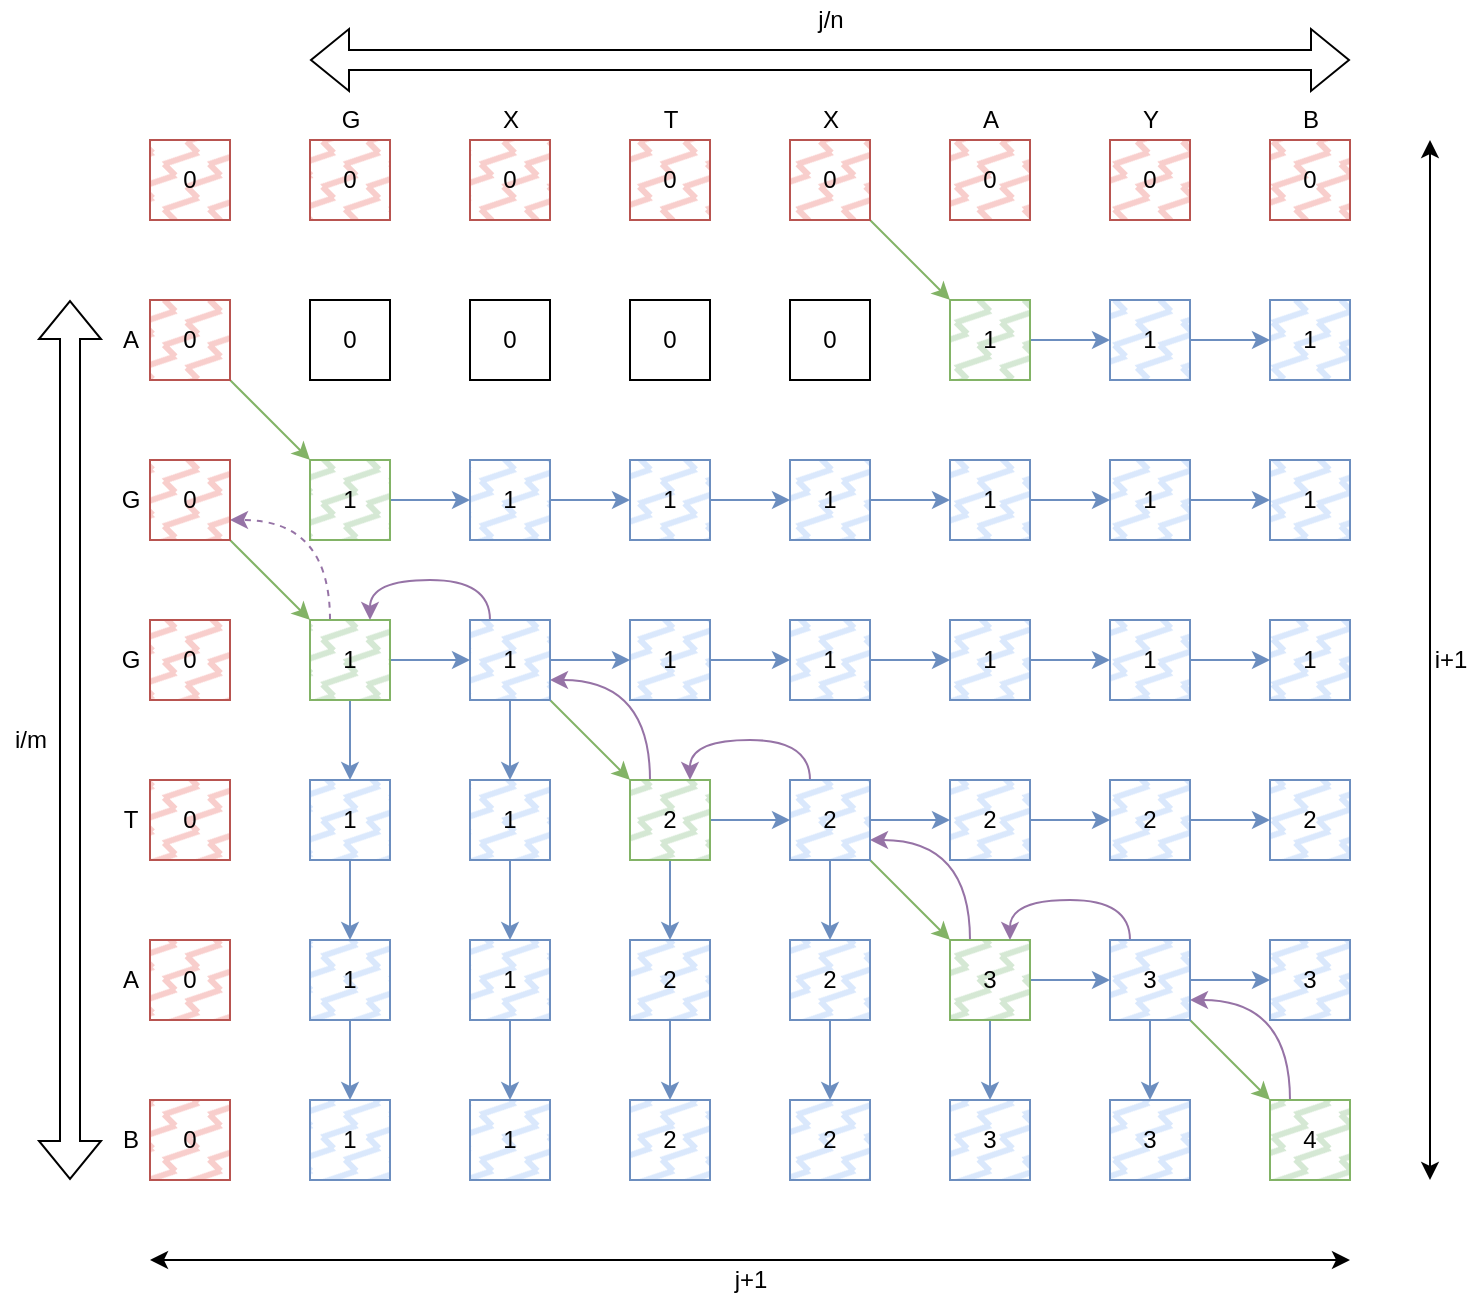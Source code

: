 <mxfile version="18.1.3" type="device" pages="2"><diagram id="Jjv8RSC4o9O1vaRbp4zi" name="LCS"><mxGraphModel dx="1215" dy="812" grid="1" gridSize="10" guides="1" tooltips="1" connect="1" arrows="1" fold="1" page="1" pageScale="1" pageWidth="1169" pageHeight="827" math="0" shadow="0"><root><mxCell id="0"/><mxCell id="1" parent="0"/><mxCell id="wD0AT4gVinEc4wYezIFH-83" style="edgeStyle=none;rounded=0;orthogonalLoop=1;jettySize=auto;html=1;exitX=1;exitY=0.5;exitDx=0;exitDy=0;entryX=0;entryY=0.5;entryDx=0;entryDy=0;fillColor=#dae8fc;strokeColor=#6c8ebf;" edge="1" parent="1" source="wD0AT4gVinEc4wYezIFH-1" target="wD0AT4gVinEc4wYezIFH-2"><mxGeometry relative="1" as="geometry"/></mxCell><mxCell id="wD0AT4gVinEc4wYezIFH-1" value=" 2" style="whiteSpace=wrap;html=1;aspect=fixed;sketch=0;fillStyle=zigzag-line;fillColor=#dae8fc;strokeColor=#6c8ebf;" vertex="1" parent="1"><mxGeometry x="560" y="520" width="40" height="40" as="geometry"/></mxCell><mxCell id="wD0AT4gVinEc4wYezIFH-84" style="edgeStyle=none;rounded=0;orthogonalLoop=1;jettySize=auto;html=1;exitX=1;exitY=0.5;exitDx=0;exitDy=0;entryX=0;entryY=0.5;entryDx=0;entryDy=0;fillColor=#dae8fc;strokeColor=#6c8ebf;" edge="1" parent="1" source="wD0AT4gVinEc4wYezIFH-2" target="wD0AT4gVinEc4wYezIFH-3"><mxGeometry relative="1" as="geometry"/></mxCell><mxCell id="wD0AT4gVinEc4wYezIFH-2" value=" 2" style="whiteSpace=wrap;html=1;aspect=fixed;sketch=0;fillStyle=zigzag-line;fillColor=#dae8fc;strokeColor=#6c8ebf;" vertex="1" parent="1"><mxGeometry x="640" y="520" width="40" height="40" as="geometry"/></mxCell><mxCell id="wD0AT4gVinEc4wYezIFH-3" value=" 2" style="whiteSpace=wrap;html=1;aspect=fixed;sketch=0;fillStyle=zigzag-line;fillColor=#dae8fc;strokeColor=#6c8ebf;" vertex="1" parent="1"><mxGeometry x="720" y="520" width="40" height="40" as="geometry"/></mxCell><mxCell id="wD0AT4gVinEc4wYezIFH-78" style="edgeStyle=none;rounded=0;orthogonalLoop=1;jettySize=auto;html=1;exitX=1;exitY=0.5;exitDx=0;exitDy=0;entryX=0;entryY=0.5;entryDx=0;entryDy=0;fillColor=#dae8fc;strokeColor=#6c8ebf;" edge="1" parent="1" source="wD0AT4gVinEc4wYezIFH-4" target="wD0AT4gVinEc4wYezIFH-5"><mxGeometry relative="1" as="geometry"/></mxCell><mxCell id="wD0AT4gVinEc4wYezIFH-4" value=" 1" style="whiteSpace=wrap;html=1;aspect=fixed;sketch=0;fillStyle=zigzag-line;fillColor=#dae8fc;strokeColor=#6c8ebf;" vertex="1" parent="1"><mxGeometry x="560" y="440" width="40" height="40" as="geometry"/></mxCell><mxCell id="wD0AT4gVinEc4wYezIFH-79" style="edgeStyle=none;rounded=0;orthogonalLoop=1;jettySize=auto;html=1;exitX=1;exitY=0.5;exitDx=0;exitDy=0;entryX=0;entryY=0.5;entryDx=0;entryDy=0;fillColor=#dae8fc;strokeColor=#6c8ebf;" edge="1" parent="1" source="wD0AT4gVinEc4wYezIFH-5" target="wD0AT4gVinEc4wYezIFH-6"><mxGeometry relative="1" as="geometry"/></mxCell><mxCell id="wD0AT4gVinEc4wYezIFH-5" value=" 1" style="whiteSpace=wrap;html=1;aspect=fixed;sketch=0;fillStyle=zigzag-line;fillColor=#dae8fc;strokeColor=#6c8ebf;" vertex="1" parent="1"><mxGeometry x="640" y="440" width="40" height="40" as="geometry"/></mxCell><mxCell id="wD0AT4gVinEc4wYezIFH-6" value=" 1" style="whiteSpace=wrap;html=1;aspect=fixed;sketch=0;fillStyle=zigzag-line;fillColor=#dae8fc;strokeColor=#6c8ebf;" vertex="1" parent="1"><mxGeometry x="720" y="440" width="40" height="40" as="geometry"/></mxCell><mxCell id="wD0AT4gVinEc4wYezIFH-50" style="edgeStyle=none;rounded=0;orthogonalLoop=1;jettySize=auto;html=1;exitX=1;exitY=0.5;exitDx=0;exitDy=0;entryX=0;entryY=0.5;entryDx=0;entryDy=0;fillColor=#dae8fc;strokeColor=#6c8ebf;" edge="1" parent="1" source="wD0AT4gVinEc4wYezIFH-7" target="wD0AT4gVinEc4wYezIFH-8"><mxGeometry relative="1" as="geometry"/></mxCell><mxCell id="wD0AT4gVinEc4wYezIFH-7" value=" 1" style="whiteSpace=wrap;html=1;aspect=fixed;sketch=0;fillStyle=zigzag-line;fillColor=#dae8fc;strokeColor=#6c8ebf;" vertex="1" parent="1"><mxGeometry x="560" y="360" width="40" height="40" as="geometry"/></mxCell><mxCell id="wD0AT4gVinEc4wYezIFH-51" style="edgeStyle=none;rounded=0;orthogonalLoop=1;jettySize=auto;html=1;exitX=1;exitY=0.5;exitDx=0;exitDy=0;entryX=0;entryY=0.5;entryDx=0;entryDy=0;fillColor=#dae8fc;strokeColor=#6c8ebf;" edge="1" parent="1" source="wD0AT4gVinEc4wYezIFH-8" target="wD0AT4gVinEc4wYezIFH-9"><mxGeometry relative="1" as="geometry"/></mxCell><mxCell id="wD0AT4gVinEc4wYezIFH-8" value=" 1" style="whiteSpace=wrap;html=1;aspect=fixed;sketch=0;fillStyle=zigzag-line;fillColor=#dae8fc;strokeColor=#6c8ebf;" vertex="1" parent="1"><mxGeometry x="640" y="360" width="40" height="40" as="geometry"/></mxCell><mxCell id="wD0AT4gVinEc4wYezIFH-9" value=" 1" style="whiteSpace=wrap;html=1;aspect=fixed;sketch=0;fillStyle=zigzag-line;fillColor=#dae8fc;strokeColor=#6c8ebf;" vertex="1" parent="1"><mxGeometry x="720" y="360" width="40" height="40" as="geometry"/></mxCell><mxCell id="wD0AT4gVinEc4wYezIFH-42" style="edgeStyle=none;rounded=0;orthogonalLoop=1;jettySize=auto;html=1;exitX=1;exitY=0.5;exitDx=0;exitDy=0;entryX=0;entryY=0.5;entryDx=0;entryDy=0;fillColor=#dae8fc;strokeColor=#6c8ebf;" edge="1" parent="1" source="wD0AT4gVinEc4wYezIFH-10" target="wD0AT4gVinEc4wYezIFH-11"><mxGeometry relative="1" as="geometry"/></mxCell><mxCell id="wD0AT4gVinEc4wYezIFH-10" value=" 1" style="whiteSpace=wrap;html=1;aspect=fixed;sketch=0;fillStyle=zigzag-line;fillColor=#d5e8d4;strokeColor=#82b366;" vertex="1" parent="1"><mxGeometry x="560" y="280" width="40" height="40" as="geometry"/></mxCell><mxCell id="wD0AT4gVinEc4wYezIFH-44" style="edgeStyle=none;rounded=0;orthogonalLoop=1;jettySize=auto;html=1;exitX=1;exitY=0.5;exitDx=0;exitDy=0;entryX=0;entryY=0.5;entryDx=0;entryDy=0;fillColor=#dae8fc;strokeColor=#6c8ebf;" edge="1" parent="1" source="wD0AT4gVinEc4wYezIFH-11" target="wD0AT4gVinEc4wYezIFH-12"><mxGeometry relative="1" as="geometry"/></mxCell><mxCell id="wD0AT4gVinEc4wYezIFH-11" value=" 1" style="whiteSpace=wrap;html=1;aspect=fixed;sketch=0;fillStyle=zigzag-line;fillColor=#dae8fc;strokeColor=#6c8ebf;" vertex="1" parent="1"><mxGeometry x="640" y="280" width="40" height="40" as="geometry"/></mxCell><mxCell id="wD0AT4gVinEc4wYezIFH-12" value=" 1" style="whiteSpace=wrap;html=1;aspect=fixed;sketch=0;fillStyle=zigzag-line;fillColor=#dae8fc;strokeColor=#6c8ebf;" vertex="1" parent="1"><mxGeometry x="720" y="280" width="40" height="40" as="geometry"/></mxCell><mxCell id="wD0AT4gVinEc4wYezIFH-13" value="0" style="whiteSpace=wrap;html=1;aspect=fixed;sketch=0;fillStyle=zigzag-line;fillColor=#f8cecc;strokeColor=#b85450;" vertex="1" parent="1"><mxGeometry x="560" y="200" width="40" height="40" as="geometry"/></mxCell><mxCell id="wD0AT4gVinEc4wYezIFH-14" value="0" style="whiteSpace=wrap;html=1;aspect=fixed;sketch=0;fillStyle=zigzag-line;fillColor=#f8cecc;strokeColor=#b85450;" vertex="1" parent="1"><mxGeometry x="640" y="200" width="40" height="40" as="geometry"/></mxCell><mxCell id="wD0AT4gVinEc4wYezIFH-15" value="0" style="whiteSpace=wrap;html=1;aspect=fixed;sketch=0;fillStyle=zigzag-line;fillColor=#f8cecc;strokeColor=#b85450;" vertex="1" parent="1"><mxGeometry x="720" y="200" width="40" height="40" as="geometry"/></mxCell><mxCell id="wD0AT4gVinEc4wYezIFH-16" value="0" style="whiteSpace=wrap;html=1;aspect=fixed;sketch=0;fillStyle=zigzag-line;fillColor=#f8cecc;strokeColor=#b85450;" vertex="1" parent="1"><mxGeometry x="160" y="680" width="40" height="40" as="geometry"/></mxCell><mxCell id="wD0AT4gVinEc4wYezIFH-17" value="1" style="whiteSpace=wrap;html=1;aspect=fixed;sketch=0;fillStyle=zigzag-line;fillColor=#dae8fc;strokeColor=#6c8ebf;" vertex="1" parent="1"><mxGeometry x="240" y="680" width="40" height="40" as="geometry"/></mxCell><mxCell id="wD0AT4gVinEc4wYezIFH-18" value="1" style="whiteSpace=wrap;html=1;aspect=fixed;sketch=0;fillStyle=zigzag-line;fillColor=#dae8fc;strokeColor=#6c8ebf;" vertex="1" parent="1"><mxGeometry x="320" y="680" width="40" height="40" as="geometry"/></mxCell><mxCell id="wD0AT4gVinEc4wYezIFH-19" value="2" style="whiteSpace=wrap;html=1;aspect=fixed;sketch=0;fillStyle=zigzag-line;fillColor=#dae8fc;strokeColor=#6c8ebf;" vertex="1" parent="1"><mxGeometry x="400" y="680" width="40" height="40" as="geometry"/></mxCell><mxCell id="wD0AT4gVinEc4wYezIFH-20" value="2" style="whiteSpace=wrap;html=1;aspect=fixed;sketch=0;fillStyle=zigzag-line;fillColor=#dae8fc;strokeColor=#6c8ebf;" vertex="1" parent="1"><mxGeometry x="480.0" y="680" width="40" height="40" as="geometry"/></mxCell><mxCell id="wD0AT4gVinEc4wYezIFH-21" value="0" style="whiteSpace=wrap;html=1;aspect=fixed;sketch=0;fillStyle=zigzag-line;fillColor=#f8cecc;strokeColor=#b85450;" vertex="1" parent="1"><mxGeometry x="160" y="600" width="40" height="40" as="geometry"/></mxCell><mxCell id="wD0AT4gVinEc4wYezIFH-96" style="edgeStyle=none;rounded=0;orthogonalLoop=1;jettySize=auto;html=1;exitX=0.5;exitY=1;exitDx=0;exitDy=0;entryX=0.5;entryY=0;entryDx=0;entryDy=0;fillColor=#dae8fc;strokeColor=#6c8ebf;" edge="1" parent="1" source="wD0AT4gVinEc4wYezIFH-22" target="wD0AT4gVinEc4wYezIFH-17"><mxGeometry relative="1" as="geometry"/></mxCell><mxCell id="wD0AT4gVinEc4wYezIFH-22" value="1" style="whiteSpace=wrap;html=1;aspect=fixed;sketch=0;fillStyle=zigzag-line;fillColor=#dae8fc;strokeColor=#6c8ebf;" vertex="1" parent="1"><mxGeometry x="240" y="600" width="40" height="40" as="geometry"/></mxCell><mxCell id="wD0AT4gVinEc4wYezIFH-97" style="edgeStyle=none;rounded=0;orthogonalLoop=1;jettySize=auto;html=1;exitX=0.5;exitY=1;exitDx=0;exitDy=0;entryX=0.5;entryY=0;entryDx=0;entryDy=0;fillColor=#dae8fc;strokeColor=#6c8ebf;" edge="1" parent="1" source="wD0AT4gVinEc4wYezIFH-23" target="wD0AT4gVinEc4wYezIFH-18"><mxGeometry relative="1" as="geometry"/></mxCell><mxCell id="wD0AT4gVinEc4wYezIFH-23" value="1" style="whiteSpace=wrap;html=1;aspect=fixed;sketch=0;fillStyle=zigzag-line;fillColor=#dae8fc;strokeColor=#6c8ebf;" vertex="1" parent="1"><mxGeometry x="320" y="600" width="40" height="40" as="geometry"/></mxCell><mxCell id="wD0AT4gVinEc4wYezIFH-98" style="edgeStyle=none;rounded=0;orthogonalLoop=1;jettySize=auto;html=1;exitX=0.5;exitY=1;exitDx=0;exitDy=0;entryX=0.5;entryY=0;entryDx=0;entryDy=0;fillColor=#dae8fc;strokeColor=#6c8ebf;" edge="1" parent="1" source="wD0AT4gVinEc4wYezIFH-24" target="wD0AT4gVinEc4wYezIFH-19"><mxGeometry relative="1" as="geometry"/></mxCell><mxCell id="wD0AT4gVinEc4wYezIFH-24" value="2" style="whiteSpace=wrap;html=1;aspect=fixed;sketch=0;fillStyle=zigzag-line;fillColor=#dae8fc;strokeColor=#6c8ebf;" vertex="1" parent="1"><mxGeometry x="400" y="600" width="40" height="40" as="geometry"/></mxCell><mxCell id="wD0AT4gVinEc4wYezIFH-99" style="edgeStyle=none;rounded=0;orthogonalLoop=1;jettySize=auto;html=1;exitX=0.5;exitY=1;exitDx=0;exitDy=0;entryX=0.5;entryY=0;entryDx=0;entryDy=0;fillColor=#dae8fc;strokeColor=#6c8ebf;" edge="1" parent="1" source="wD0AT4gVinEc4wYezIFH-25" target="wD0AT4gVinEc4wYezIFH-20"><mxGeometry relative="1" as="geometry"/></mxCell><mxCell id="wD0AT4gVinEc4wYezIFH-25" value="2" style="whiteSpace=wrap;html=1;aspect=fixed;sketch=0;fillStyle=zigzag-line;fillColor=#dae8fc;strokeColor=#6c8ebf;" vertex="1" parent="1"><mxGeometry x="480.0" y="600" width="40" height="40" as="geometry"/></mxCell><mxCell id="wD0AT4gVinEc4wYezIFH-26" value="3" style="whiteSpace=wrap;html=1;aspect=fixed;sketch=0;fillStyle=zigzag-line;fillColor=#dae8fc;strokeColor=#6c8ebf;" vertex="1" parent="1"><mxGeometry x="560" y="680" width="40" height="40" as="geometry"/></mxCell><mxCell id="wD0AT4gVinEc4wYezIFH-27" value="3" style="whiteSpace=wrap;html=1;aspect=fixed;sketch=0;fillStyle=zigzag-line;fillColor=#dae8fc;strokeColor=#6c8ebf;" vertex="1" parent="1"><mxGeometry x="640" y="680" width="40" height="40" as="geometry"/></mxCell><mxCell id="wD0AT4gVinEc4wYezIFH-115" style="edgeStyle=orthogonalEdgeStyle;rounded=0;orthogonalLoop=1;jettySize=auto;html=1;exitX=0.25;exitY=0;exitDx=0;exitDy=0;entryX=1;entryY=0.75;entryDx=0;entryDy=0;startArrow=none;startFill=0;fillColor=#e1d5e7;strokeColor=#9673a6;curved=1;" edge="1" parent="1" source="wD0AT4gVinEc4wYezIFH-28" target="wD0AT4gVinEc4wYezIFH-30"><mxGeometry relative="1" as="geometry"/></mxCell><mxCell id="wD0AT4gVinEc4wYezIFH-28" value="4" style="whiteSpace=wrap;html=1;aspect=fixed;sketch=0;fillStyle=zigzag-line;fillColor=#d5e8d4;strokeColor=#82b366;" vertex="1" parent="1"><mxGeometry x="720" y="680" width="40" height="40" as="geometry"/></mxCell><mxCell id="wD0AT4gVinEc4wYezIFH-88" style="edgeStyle=none;rounded=0;orthogonalLoop=1;jettySize=auto;html=1;exitX=1;exitY=0.5;exitDx=0;exitDy=0;entryX=0;entryY=0.5;entryDx=0;entryDy=0;fillColor=#dae8fc;strokeColor=#6c8ebf;" edge="1" parent="1" source="wD0AT4gVinEc4wYezIFH-29" target="wD0AT4gVinEc4wYezIFH-30"><mxGeometry relative="1" as="geometry"/></mxCell><mxCell id="wD0AT4gVinEc4wYezIFH-100" style="edgeStyle=none;rounded=0;orthogonalLoop=1;jettySize=auto;html=1;exitX=0.5;exitY=1;exitDx=0;exitDy=0;entryX=0.5;entryY=0;entryDx=0;entryDy=0;fillColor=#dae8fc;strokeColor=#6c8ebf;" edge="1" parent="1" source="wD0AT4gVinEc4wYezIFH-29" target="wD0AT4gVinEc4wYezIFH-26"><mxGeometry relative="1" as="geometry"/></mxCell><mxCell id="wD0AT4gVinEc4wYezIFH-118" style="edgeStyle=orthogonalEdgeStyle;rounded=0;orthogonalLoop=1;jettySize=auto;html=1;exitX=0.25;exitY=0;exitDx=0;exitDy=0;entryX=1;entryY=0.75;entryDx=0;entryDy=0;startArrow=none;startFill=0;fillColor=#e1d5e7;strokeColor=#9673a6;curved=1;" edge="1" parent="1" source="wD0AT4gVinEc4wYezIFH-29" target="K2FhDUCnKZ3JwjNgsCrn-185"><mxGeometry relative="1" as="geometry"/></mxCell><mxCell id="wD0AT4gVinEc4wYezIFH-29" value="3" style="whiteSpace=wrap;html=1;aspect=fixed;sketch=0;fillStyle=zigzag-line;fillColor=#d5e8d4;strokeColor=#82b366;" vertex="1" parent="1"><mxGeometry x="560" y="600" width="40" height="40" as="geometry"/></mxCell><mxCell id="wD0AT4gVinEc4wYezIFH-87" style="edgeStyle=none;rounded=0;orthogonalLoop=1;jettySize=auto;html=1;exitX=1;exitY=1;exitDx=0;exitDy=0;entryX=0;entryY=0;entryDx=0;entryDy=0;fillColor=#d5e8d4;strokeColor=#82b366;" edge="1" parent="1" source="wD0AT4gVinEc4wYezIFH-30" target="wD0AT4gVinEc4wYezIFH-28"><mxGeometry relative="1" as="geometry"/></mxCell><mxCell id="wD0AT4gVinEc4wYezIFH-89" style="edgeStyle=none;rounded=0;orthogonalLoop=1;jettySize=auto;html=1;exitX=1;exitY=0.5;exitDx=0;exitDy=0;entryX=0;entryY=0.5;entryDx=0;entryDy=0;fillColor=#dae8fc;strokeColor=#6c8ebf;" edge="1" parent="1" source="wD0AT4gVinEc4wYezIFH-30" target="wD0AT4gVinEc4wYezIFH-31"><mxGeometry relative="1" as="geometry"/></mxCell><mxCell id="wD0AT4gVinEc4wYezIFH-101" style="edgeStyle=none;rounded=0;orthogonalLoop=1;jettySize=auto;html=1;exitX=0.5;exitY=1;exitDx=0;exitDy=0;entryX=0.5;entryY=0;entryDx=0;entryDy=0;fillColor=#dae8fc;strokeColor=#6c8ebf;" edge="1" parent="1" source="wD0AT4gVinEc4wYezIFH-30" target="wD0AT4gVinEc4wYezIFH-27"><mxGeometry relative="1" as="geometry"/></mxCell><mxCell id="wD0AT4gVinEc4wYezIFH-120" style="edgeStyle=orthogonalEdgeStyle;rounded=0;orthogonalLoop=1;jettySize=auto;html=1;exitX=0.25;exitY=0;exitDx=0;exitDy=0;entryX=0.75;entryY=0;entryDx=0;entryDy=0;startArrow=none;startFill=0;curved=1;fillColor=#e1d5e7;strokeColor=#9673a6;" edge="1" parent="1" source="wD0AT4gVinEc4wYezIFH-30" target="wD0AT4gVinEc4wYezIFH-29"><mxGeometry relative="1" as="geometry"/></mxCell><mxCell id="wD0AT4gVinEc4wYezIFH-30" value="3" style="whiteSpace=wrap;html=1;aspect=fixed;sketch=0;fillStyle=zigzag-line;fillColor=#dae8fc;strokeColor=#6c8ebf;" vertex="1" parent="1"><mxGeometry x="640" y="600" width="40" height="40" as="geometry"/></mxCell><mxCell id="wD0AT4gVinEc4wYezIFH-31" value="3" style="whiteSpace=wrap;html=1;aspect=fixed;sketch=0;fillStyle=zigzag-line;fillColor=#dae8fc;strokeColor=#6c8ebf;" vertex="1" parent="1"><mxGeometry x="720" y="600" width="40" height="40" as="geometry"/></mxCell><mxCell id="K2FhDUCnKZ3JwjNgsCrn-181" value="0" style="whiteSpace=wrap;html=1;aspect=fixed;sketch=0;fillStyle=zigzag-line;fillColor=#f8cecc;strokeColor=#b85450;" parent="1" vertex="1"><mxGeometry x="160" y="520" width="40" height="40" as="geometry"/></mxCell><mxCell id="wD0AT4gVinEc4wYezIFH-92" style="edgeStyle=none;rounded=0;orthogonalLoop=1;jettySize=auto;html=1;exitX=0.5;exitY=1;exitDx=0;exitDy=0;entryX=0.5;entryY=0;entryDx=0;entryDy=0;fillColor=#dae8fc;strokeColor=#6c8ebf;" edge="1" parent="1" source="K2FhDUCnKZ3JwjNgsCrn-182" target="wD0AT4gVinEc4wYezIFH-22"><mxGeometry relative="1" as="geometry"/></mxCell><mxCell id="K2FhDUCnKZ3JwjNgsCrn-182" value="1" style="whiteSpace=wrap;html=1;aspect=fixed;sketch=0;fillStyle=zigzag-line;fillColor=#dae8fc;strokeColor=#6c8ebf;" parent="1" vertex="1"><mxGeometry x="240" y="520" width="40" height="40" as="geometry"/></mxCell><mxCell id="wD0AT4gVinEc4wYezIFH-93" style="edgeStyle=none;rounded=0;orthogonalLoop=1;jettySize=auto;html=1;exitX=0.5;exitY=1;exitDx=0;exitDy=0;entryX=0.5;entryY=0;entryDx=0;entryDy=0;fillColor=#dae8fc;strokeColor=#6c8ebf;" edge="1" parent="1" source="K2FhDUCnKZ3JwjNgsCrn-183" target="wD0AT4gVinEc4wYezIFH-23"><mxGeometry relative="1" as="geometry"/></mxCell><mxCell id="K2FhDUCnKZ3JwjNgsCrn-183" value="1" style="whiteSpace=wrap;html=1;aspect=fixed;sketch=0;fillStyle=zigzag-line;fillColor=#dae8fc;strokeColor=#6c8ebf;" parent="1" vertex="1"><mxGeometry x="320" y="520" width="40" height="40" as="geometry"/></mxCell><mxCell id="wD0AT4gVinEc4wYezIFH-81" style="edgeStyle=none;rounded=0;orthogonalLoop=1;jettySize=auto;html=1;exitX=1;exitY=0.5;exitDx=0;exitDy=0;entryX=0;entryY=0.5;entryDx=0;entryDy=0;fillColor=#dae8fc;strokeColor=#6c8ebf;" edge="1" parent="1" source="K2FhDUCnKZ3JwjNgsCrn-184" target="K2FhDUCnKZ3JwjNgsCrn-185"><mxGeometry relative="1" as="geometry"/></mxCell><mxCell id="wD0AT4gVinEc4wYezIFH-94" style="edgeStyle=none;rounded=0;orthogonalLoop=1;jettySize=auto;html=1;exitX=0.5;exitY=1;exitDx=0;exitDy=0;entryX=0.5;entryY=0;entryDx=0;entryDy=0;fillColor=#dae8fc;strokeColor=#6c8ebf;" edge="1" parent="1" source="K2FhDUCnKZ3JwjNgsCrn-184" target="wD0AT4gVinEc4wYezIFH-24"><mxGeometry relative="1" as="geometry"/></mxCell><mxCell id="wD0AT4gVinEc4wYezIFH-127" style="edgeStyle=orthogonalEdgeStyle;curved=1;rounded=0;orthogonalLoop=1;jettySize=auto;html=1;exitX=0.25;exitY=0;exitDx=0;exitDy=0;entryX=1;entryY=0.75;entryDx=0;entryDy=0;startArrow=none;startFill=0;fillColor=#e1d5e7;strokeColor=#9673a6;" edge="1" parent="1" source="K2FhDUCnKZ3JwjNgsCrn-184" target="K2FhDUCnKZ3JwjNgsCrn-188"><mxGeometry relative="1" as="geometry"/></mxCell><mxCell id="K2FhDUCnKZ3JwjNgsCrn-184" value=" 2" style="whiteSpace=wrap;html=1;aspect=fixed;sketch=0;fillStyle=zigzag-line;fillColor=#d5e8d4;strokeColor=#82b366;" parent="1" vertex="1"><mxGeometry x="400" y="520" width="40" height="40" as="geometry"/></mxCell><mxCell id="wD0AT4gVinEc4wYezIFH-82" style="edgeStyle=none;rounded=0;orthogonalLoop=1;jettySize=auto;html=1;exitX=1;exitY=0.5;exitDx=0;exitDy=0;entryX=0;entryY=0.5;entryDx=0;entryDy=0;fillColor=#dae8fc;strokeColor=#6c8ebf;" edge="1" parent="1" source="K2FhDUCnKZ3JwjNgsCrn-185" target="wD0AT4gVinEc4wYezIFH-1"><mxGeometry relative="1" as="geometry"/></mxCell><mxCell id="wD0AT4gVinEc4wYezIFH-86" style="edgeStyle=none;rounded=0;orthogonalLoop=1;jettySize=auto;html=1;exitX=1;exitY=1;exitDx=0;exitDy=0;entryX=0;entryY=0;entryDx=0;entryDy=0;fillColor=#d5e8d4;strokeColor=#82b366;" edge="1" parent="1" source="K2FhDUCnKZ3JwjNgsCrn-185" target="wD0AT4gVinEc4wYezIFH-29"><mxGeometry relative="1" as="geometry"/></mxCell><mxCell id="wD0AT4gVinEc4wYezIFH-95" style="edgeStyle=none;rounded=0;orthogonalLoop=1;jettySize=auto;html=1;exitX=0.5;exitY=1;exitDx=0;exitDy=0;entryX=0.5;entryY=0;entryDx=0;entryDy=0;fillColor=#dae8fc;strokeColor=#6c8ebf;" edge="1" parent="1" source="K2FhDUCnKZ3JwjNgsCrn-185" target="wD0AT4gVinEc4wYezIFH-25"><mxGeometry relative="1" as="geometry"/></mxCell><mxCell id="wD0AT4gVinEc4wYezIFH-121" style="edgeStyle=orthogonalEdgeStyle;curved=1;rounded=0;orthogonalLoop=1;jettySize=auto;html=1;exitX=0.25;exitY=0;exitDx=0;exitDy=0;entryX=0.75;entryY=0;entryDx=0;entryDy=0;startArrow=none;startFill=0;fillColor=#e1d5e7;strokeColor=#9673a6;" edge="1" parent="1" source="K2FhDUCnKZ3JwjNgsCrn-185" target="K2FhDUCnKZ3JwjNgsCrn-184"><mxGeometry relative="1" as="geometry"/></mxCell><mxCell id="K2FhDUCnKZ3JwjNgsCrn-185" value=" 2" style="whiteSpace=wrap;html=1;aspect=fixed;sketch=0;fillStyle=zigzag-line;fillColor=#dae8fc;strokeColor=#6c8ebf;" parent="1" vertex="1"><mxGeometry x="480.0" y="520" width="40" height="40" as="geometry"/></mxCell><mxCell id="K2FhDUCnKZ3JwjNgsCrn-186" value="0" style="whiteSpace=wrap;html=1;aspect=fixed;sketch=0;fillStyle=zigzag-line;fillColor=#f8cecc;strokeColor=#b85450;" parent="1" vertex="1"><mxGeometry x="160" y="440" width="40" height="40" as="geometry"/></mxCell><mxCell id="wD0AT4gVinEc4wYezIFH-74" style="edgeStyle=none;rounded=0;orthogonalLoop=1;jettySize=auto;html=1;exitX=1;exitY=0.5;exitDx=0;exitDy=0;entryX=0;entryY=0.5;entryDx=0;entryDy=0;fillColor=#dae8fc;strokeColor=#6c8ebf;" edge="1" parent="1" source="K2FhDUCnKZ3JwjNgsCrn-187" target="K2FhDUCnKZ3JwjNgsCrn-188"><mxGeometry relative="1" as="geometry"/></mxCell><mxCell id="wD0AT4gVinEc4wYezIFH-90" style="edgeStyle=none;rounded=0;orthogonalLoop=1;jettySize=auto;html=1;exitX=0.5;exitY=1;exitDx=0;exitDy=0;entryX=0.5;entryY=0;entryDx=0;entryDy=0;fillColor=#dae8fc;strokeColor=#6c8ebf;" edge="1" parent="1" source="K2FhDUCnKZ3JwjNgsCrn-187" target="K2FhDUCnKZ3JwjNgsCrn-182"><mxGeometry relative="1" as="geometry"/></mxCell><mxCell id="wD0AT4gVinEc4wYezIFH-132" style="edgeStyle=orthogonalEdgeStyle;curved=1;rounded=0;orthogonalLoop=1;jettySize=auto;html=1;exitX=0.25;exitY=0;exitDx=0;exitDy=0;entryX=1;entryY=0.75;entryDx=0;entryDy=0;startArrow=none;startFill=0;dashed=1;fillColor=#e1d5e7;strokeColor=#9673a6;" edge="1" parent="1" source="K2FhDUCnKZ3JwjNgsCrn-187" target="K2FhDUCnKZ3JwjNgsCrn-191"><mxGeometry relative="1" as="geometry"/></mxCell><mxCell id="K2FhDUCnKZ3JwjNgsCrn-187" value=" 1" style="whiteSpace=wrap;html=1;aspect=fixed;sketch=0;fillStyle=zigzag-line;fillColor=#d5e8d4;strokeColor=#82b366;" parent="1" vertex="1"><mxGeometry x="240" y="440" width="40" height="40" as="geometry"/></mxCell><mxCell id="wD0AT4gVinEc4wYezIFH-75" style="edgeStyle=none;rounded=0;orthogonalLoop=1;jettySize=auto;html=1;exitX=1;exitY=0.5;exitDx=0;exitDy=0;entryX=0;entryY=0.5;entryDx=0;entryDy=0;fillColor=#dae8fc;strokeColor=#6c8ebf;" edge="1" parent="1" source="K2FhDUCnKZ3JwjNgsCrn-188" target="K2FhDUCnKZ3JwjNgsCrn-189"><mxGeometry relative="1" as="geometry"/></mxCell><mxCell id="wD0AT4gVinEc4wYezIFH-85" style="edgeStyle=none;rounded=0;orthogonalLoop=1;jettySize=auto;html=1;exitX=1;exitY=1;exitDx=0;exitDy=0;entryX=0;entryY=0;entryDx=0;entryDy=0;fillColor=#d5e8d4;strokeColor=#82b366;" edge="1" parent="1" source="K2FhDUCnKZ3JwjNgsCrn-188" target="K2FhDUCnKZ3JwjNgsCrn-184"><mxGeometry relative="1" as="geometry"/></mxCell><mxCell id="wD0AT4gVinEc4wYezIFH-91" style="edgeStyle=none;rounded=0;orthogonalLoop=1;jettySize=auto;html=1;exitX=0.5;exitY=1;exitDx=0;exitDy=0;entryX=0.5;entryY=0;entryDx=0;entryDy=0;fillColor=#dae8fc;strokeColor=#6c8ebf;" edge="1" parent="1" source="K2FhDUCnKZ3JwjNgsCrn-188" target="K2FhDUCnKZ3JwjNgsCrn-183"><mxGeometry relative="1" as="geometry"/></mxCell><mxCell id="wD0AT4gVinEc4wYezIFH-128" style="edgeStyle=orthogonalEdgeStyle;curved=1;rounded=0;orthogonalLoop=1;jettySize=auto;html=1;exitX=0.25;exitY=0;exitDx=0;exitDy=0;entryX=0.75;entryY=0;entryDx=0;entryDy=0;startArrow=none;startFill=0;fillColor=#e1d5e7;strokeColor=#9673a6;" edge="1" parent="1" source="K2FhDUCnKZ3JwjNgsCrn-188" target="K2FhDUCnKZ3JwjNgsCrn-187"><mxGeometry relative="1" as="geometry"/></mxCell><mxCell id="K2FhDUCnKZ3JwjNgsCrn-188" value=" 1" style="whiteSpace=wrap;html=1;aspect=fixed;sketch=0;fillStyle=zigzag-line;fillColor=#dae8fc;strokeColor=#6c8ebf;" parent="1" vertex="1"><mxGeometry x="320" y="440" width="40" height="40" as="geometry"/></mxCell><mxCell id="wD0AT4gVinEc4wYezIFH-76" style="edgeStyle=none;rounded=0;orthogonalLoop=1;jettySize=auto;html=1;exitX=1;exitY=0.5;exitDx=0;exitDy=0;entryX=0;entryY=0.5;entryDx=0;entryDy=0;fillColor=#dae8fc;strokeColor=#6c8ebf;" edge="1" parent="1" source="K2FhDUCnKZ3JwjNgsCrn-189" target="K2FhDUCnKZ3JwjNgsCrn-190"><mxGeometry relative="1" as="geometry"/></mxCell><mxCell id="K2FhDUCnKZ3JwjNgsCrn-189" value=" 1" style="whiteSpace=wrap;html=1;aspect=fixed;sketch=0;fillStyle=zigzag-line;fillColor=#dae8fc;strokeColor=#6c8ebf;" parent="1" vertex="1"><mxGeometry x="400" y="440" width="40" height="40" as="geometry"/></mxCell><mxCell id="wD0AT4gVinEc4wYezIFH-77" style="edgeStyle=none;rounded=0;orthogonalLoop=1;jettySize=auto;html=1;exitX=1;exitY=0.5;exitDx=0;exitDy=0;entryX=0;entryY=0.5;entryDx=0;entryDy=0;fillColor=#dae8fc;strokeColor=#6c8ebf;" edge="1" parent="1" source="K2FhDUCnKZ3JwjNgsCrn-190" target="wD0AT4gVinEc4wYezIFH-4"><mxGeometry relative="1" as="geometry"/></mxCell><mxCell id="K2FhDUCnKZ3JwjNgsCrn-190" value=" 1" style="whiteSpace=wrap;html=1;aspect=fixed;sketch=0;fillStyle=zigzag-line;fillColor=#dae8fc;strokeColor=#6c8ebf;" parent="1" vertex="1"><mxGeometry x="480.0" y="440" width="40" height="40" as="geometry"/></mxCell><mxCell id="wD0AT4gVinEc4wYezIFH-73" style="edgeStyle=none;rounded=0;orthogonalLoop=1;jettySize=auto;html=1;exitX=1;exitY=1;exitDx=0;exitDy=0;entryX=0;entryY=0;entryDx=0;entryDy=0;fillColor=#d5e8d4;strokeColor=#82b366;" edge="1" parent="1" source="K2FhDUCnKZ3JwjNgsCrn-191" target="K2FhDUCnKZ3JwjNgsCrn-187"><mxGeometry relative="1" as="geometry"/></mxCell><mxCell id="K2FhDUCnKZ3JwjNgsCrn-191" value="0" style="whiteSpace=wrap;html=1;aspect=fixed;sketch=0;fillStyle=zigzag-line;fillColor=#f8cecc;strokeColor=#b85450;" parent="1" vertex="1"><mxGeometry x="160" y="360" width="40" height="40" as="geometry"/></mxCell><mxCell id="wD0AT4gVinEc4wYezIFH-72" style="edgeStyle=none;rounded=0;orthogonalLoop=1;jettySize=auto;html=1;exitX=1;exitY=0.5;exitDx=0;exitDy=0;entryX=0;entryY=0.5;entryDx=0;entryDy=0;fillColor=#dae8fc;strokeColor=#6c8ebf;" edge="1" parent="1" source="K2FhDUCnKZ3JwjNgsCrn-192" target="K2FhDUCnKZ3JwjNgsCrn-193"><mxGeometry relative="1" as="geometry"/></mxCell><mxCell id="K2FhDUCnKZ3JwjNgsCrn-192" value=" 1" style="whiteSpace=wrap;html=1;aspect=fixed;sketch=0;fillStyle=zigzag-line;fillColor=#d5e8d4;strokeColor=#82b366;" parent="1" vertex="1"><mxGeometry x="240" y="360" width="40" height="40" as="geometry"/></mxCell><mxCell id="wD0AT4gVinEc4wYezIFH-47" style="edgeStyle=none;rounded=0;orthogonalLoop=1;jettySize=auto;html=1;exitX=1;exitY=0.5;exitDx=0;exitDy=0;entryX=0;entryY=0.5;entryDx=0;entryDy=0;fillColor=#dae8fc;strokeColor=#6c8ebf;" edge="1" parent="1" source="K2FhDUCnKZ3JwjNgsCrn-193" target="K2FhDUCnKZ3JwjNgsCrn-194"><mxGeometry relative="1" as="geometry"/></mxCell><mxCell id="K2FhDUCnKZ3JwjNgsCrn-193" value=" 1" style="whiteSpace=wrap;html=1;aspect=fixed;sketch=0;fillStyle=zigzag-line;fillColor=#dae8fc;strokeColor=#6c8ebf;" parent="1" vertex="1"><mxGeometry x="320" y="360" width="40" height="40" as="geometry"/></mxCell><mxCell id="wD0AT4gVinEc4wYezIFH-48" style="edgeStyle=none;rounded=0;orthogonalLoop=1;jettySize=auto;html=1;exitX=1;exitY=0.5;exitDx=0;exitDy=0;entryX=0;entryY=0.5;entryDx=0;entryDy=0;fillColor=#dae8fc;strokeColor=#6c8ebf;" edge="1" parent="1" source="K2FhDUCnKZ3JwjNgsCrn-194" target="K2FhDUCnKZ3JwjNgsCrn-195"><mxGeometry relative="1" as="geometry"/></mxCell><mxCell id="K2FhDUCnKZ3JwjNgsCrn-194" value=" 1" style="whiteSpace=wrap;html=1;aspect=fixed;sketch=0;fillStyle=zigzag-line;fillColor=#dae8fc;strokeColor=#6c8ebf;" parent="1" vertex="1"><mxGeometry x="400" y="360" width="40" height="40" as="geometry"/></mxCell><mxCell id="wD0AT4gVinEc4wYezIFH-49" style="edgeStyle=none;rounded=0;orthogonalLoop=1;jettySize=auto;html=1;exitX=1;exitY=0.5;exitDx=0;exitDy=0;fillColor=#dae8fc;strokeColor=#6c8ebf;" edge="1" parent="1" source="K2FhDUCnKZ3JwjNgsCrn-195" target="wD0AT4gVinEc4wYezIFH-7"><mxGeometry relative="1" as="geometry"/></mxCell><mxCell id="K2FhDUCnKZ3JwjNgsCrn-195" value=" 1" style="whiteSpace=wrap;html=1;aspect=fixed;sketch=0;fillStyle=zigzag-line;fillColor=#dae8fc;strokeColor=#6c8ebf;" parent="1" vertex="1"><mxGeometry x="480.0" y="360" width="40" height="40" as="geometry"/></mxCell><mxCell id="wD0AT4gVinEc4wYezIFH-71" style="edgeStyle=none;rounded=0;orthogonalLoop=1;jettySize=auto;html=1;exitX=1;exitY=1;exitDx=0;exitDy=0;entryX=0;entryY=0;entryDx=0;entryDy=0;fillColor=#d5e8d4;strokeColor=#82b366;" edge="1" parent="1" source="K2FhDUCnKZ3JwjNgsCrn-196" target="K2FhDUCnKZ3JwjNgsCrn-192"><mxGeometry relative="1" as="geometry"/></mxCell><mxCell id="K2FhDUCnKZ3JwjNgsCrn-196" value="0" style="whiteSpace=wrap;html=1;aspect=fixed;sketch=0;fillStyle=zigzag-line;fillColor=#f8cecc;strokeColor=#b85450;" parent="1" vertex="1"><mxGeometry x="160" y="280" width="40" height="40" as="geometry"/></mxCell><mxCell id="K2FhDUCnKZ3JwjNgsCrn-197" value="0" style="whiteSpace=wrap;html=1;aspect=fixed;sketch=0;fillStyle=zigzag-line;fillColor=default;" parent="1" vertex="1"><mxGeometry x="240" y="280" width="40" height="40" as="geometry"/></mxCell><mxCell id="K2FhDUCnKZ3JwjNgsCrn-198" value="0" style="whiteSpace=wrap;html=1;aspect=fixed;sketch=0;fillStyle=zigzag-line;fillColor=default;" parent="1" vertex="1"><mxGeometry x="320" y="280" width="40" height="40" as="geometry"/></mxCell><mxCell id="K2FhDUCnKZ3JwjNgsCrn-199" value="0" style="whiteSpace=wrap;html=1;aspect=fixed;sketch=0;fillStyle=zigzag-line;fillColor=default;" parent="1" vertex="1"><mxGeometry x="400" y="280" width="40" height="40" as="geometry"/></mxCell><mxCell id="K2FhDUCnKZ3JwjNgsCrn-200" value="0" style="whiteSpace=wrap;html=1;aspect=fixed;sketch=0;fillStyle=zigzag-line;fillColor=default;" parent="1" vertex="1"><mxGeometry x="480.0" y="280" width="40" height="40" as="geometry"/></mxCell><mxCell id="K2FhDUCnKZ3JwjNgsCrn-201" value="0" style="whiteSpace=wrap;html=1;aspect=fixed;sketch=0;fillStyle=zigzag-line;fillColor=#f8cecc;strokeColor=#b85450;" parent="1" vertex="1"><mxGeometry x="160" y="200" width="40" height="40" as="geometry"/></mxCell><mxCell id="K2FhDUCnKZ3JwjNgsCrn-202" value="0" style="whiteSpace=wrap;html=1;aspect=fixed;sketch=0;fillStyle=zigzag-line;fillColor=#f8cecc;strokeColor=#b85450;" parent="1" vertex="1"><mxGeometry x="240" y="200" width="40" height="40" as="geometry"/></mxCell><mxCell id="K2FhDUCnKZ3JwjNgsCrn-203" value="0" style="whiteSpace=wrap;html=1;aspect=fixed;sketch=0;fillStyle=zigzag-line;fillColor=#f8cecc;strokeColor=#b85450;" parent="1" vertex="1"><mxGeometry x="320" y="200" width="40" height="40" as="geometry"/></mxCell><mxCell id="K2FhDUCnKZ3JwjNgsCrn-204" value="0" style="whiteSpace=wrap;html=1;aspect=fixed;sketch=0;fillStyle=zigzag-line;fillColor=#f8cecc;strokeColor=#b85450;" parent="1" vertex="1"><mxGeometry x="400" y="200" width="40" height="40" as="geometry"/></mxCell><mxCell id="wD0AT4gVinEc4wYezIFH-41" style="rounded=0;orthogonalLoop=1;jettySize=auto;html=1;exitX=1;exitY=1;exitDx=0;exitDy=0;entryX=0;entryY=0;entryDx=0;entryDy=0;fillColor=#d5e8d4;strokeColor=#82b366;" edge="1" parent="1" source="K2FhDUCnKZ3JwjNgsCrn-205" target="wD0AT4gVinEc4wYezIFH-10"><mxGeometry relative="1" as="geometry"/></mxCell><mxCell id="K2FhDUCnKZ3JwjNgsCrn-205" value="0" style="whiteSpace=wrap;html=1;aspect=fixed;sketch=0;fillStyle=zigzag-line;fillColor=#f8cecc;strokeColor=#b85450;" parent="1" vertex="1"><mxGeometry x="480.0" y="200" width="40" height="40" as="geometry"/></mxCell><mxCell id="wD0AT4gVinEc4wYezIFH-55" value="A" style="text;html=1;align=center;verticalAlign=middle;resizable=0;points=[];autosize=1;strokeColor=none;fillColor=none;" vertex="1" parent="1"><mxGeometry x="140" y="290" width="20" height="20" as="geometry"/></mxCell><mxCell id="wD0AT4gVinEc4wYezIFH-57" value="G" style="text;html=1;align=center;verticalAlign=middle;resizable=0;points=[];autosize=1;strokeColor=none;fillColor=none;" vertex="1" parent="1"><mxGeometry x="140" y="370" width="20" height="20" as="geometry"/></mxCell><mxCell id="wD0AT4gVinEc4wYezIFH-58" value="G" style="text;html=1;align=center;verticalAlign=middle;resizable=0;points=[];autosize=1;strokeColor=none;fillColor=none;" vertex="1" parent="1"><mxGeometry x="140" y="450" width="20" height="20" as="geometry"/></mxCell><mxCell id="wD0AT4gVinEc4wYezIFH-60" value="T" style="text;html=1;align=center;verticalAlign=middle;resizable=0;points=[];autosize=1;strokeColor=none;fillColor=none;" vertex="1" parent="1"><mxGeometry x="140" y="530" width="20" height="20" as="geometry"/></mxCell><mxCell id="wD0AT4gVinEc4wYezIFH-61" value="A" style="text;html=1;align=center;verticalAlign=middle;resizable=0;points=[];autosize=1;strokeColor=none;fillColor=none;" vertex="1" parent="1"><mxGeometry x="140" y="610" width="20" height="20" as="geometry"/></mxCell><mxCell id="wD0AT4gVinEc4wYezIFH-62" value="B" style="text;html=1;align=center;verticalAlign=middle;resizable=0;points=[];autosize=1;strokeColor=none;fillColor=none;" vertex="1" parent="1"><mxGeometry x="140" y="690" width="20" height="20" as="geometry"/></mxCell><mxCell id="wD0AT4gVinEc4wYezIFH-63" value="G" style="text;html=1;align=center;verticalAlign=middle;resizable=0;points=[];autosize=1;strokeColor=none;fillColor=none;" vertex="1" parent="1"><mxGeometry x="250" y="180" width="20" height="20" as="geometry"/></mxCell><mxCell id="wD0AT4gVinEc4wYezIFH-64" value="X" style="text;html=1;align=center;verticalAlign=middle;resizable=0;points=[];autosize=1;strokeColor=none;fillColor=none;" vertex="1" parent="1"><mxGeometry x="330" y="180" width="20" height="20" as="geometry"/></mxCell><mxCell id="wD0AT4gVinEc4wYezIFH-65" value="T" style="text;html=1;align=center;verticalAlign=middle;resizable=0;points=[];autosize=1;strokeColor=none;fillColor=none;" vertex="1" parent="1"><mxGeometry x="410" y="180" width="20" height="20" as="geometry"/></mxCell><mxCell id="wD0AT4gVinEc4wYezIFH-66" value="X" style="text;html=1;align=center;verticalAlign=middle;resizable=0;points=[];autosize=1;strokeColor=none;fillColor=none;" vertex="1" parent="1"><mxGeometry x="490" y="180" width="20" height="20" as="geometry"/></mxCell><mxCell id="wD0AT4gVinEc4wYezIFH-67" value="A" style="text;html=1;align=center;verticalAlign=middle;resizable=0;points=[];autosize=1;strokeColor=none;fillColor=none;" vertex="1" parent="1"><mxGeometry x="570" y="180" width="20" height="20" as="geometry"/></mxCell><mxCell id="wD0AT4gVinEc4wYezIFH-68" value="Y" style="text;html=1;align=center;verticalAlign=middle;resizable=0;points=[];autosize=1;strokeColor=none;fillColor=none;" vertex="1" parent="1"><mxGeometry x="650" y="180" width="20" height="20" as="geometry"/></mxCell><mxCell id="wD0AT4gVinEc4wYezIFH-69" value="B" style="text;html=1;align=center;verticalAlign=middle;resizable=0;points=[];autosize=1;strokeColor=none;fillColor=none;" vertex="1" parent="1"><mxGeometry x="730" y="180" width="20" height="20" as="geometry"/></mxCell><mxCell id="wD0AT4gVinEc4wYezIFH-102" value="" style="shape=flexArrow;endArrow=classic;startArrow=classic;html=1;rounded=0;" edge="1" parent="1"><mxGeometry width="100" height="100" relative="1" as="geometry"><mxPoint x="240" y="160" as="sourcePoint"/><mxPoint x="760" y="160" as="targetPoint"/></mxGeometry></mxCell><mxCell id="wD0AT4gVinEc4wYezIFH-105" value="j/n" style="text;html=1;align=center;verticalAlign=middle;resizable=0;points=[];autosize=1;strokeColor=none;fillColor=none;" vertex="1" parent="1"><mxGeometry x="485" y="130" width="30" height="20" as="geometry"/></mxCell><mxCell id="wD0AT4gVinEc4wYezIFH-106" value="" style="shape=flexArrow;endArrow=classic;startArrow=classic;html=1;rounded=0;" edge="1" parent="1"><mxGeometry width="100" height="100" relative="1" as="geometry"><mxPoint x="120" y="720" as="sourcePoint"/><mxPoint x="120" y="280" as="targetPoint"/></mxGeometry></mxCell><mxCell id="wD0AT4gVinEc4wYezIFH-107" value="i/m" style="text;html=1;align=center;verticalAlign=middle;resizable=0;points=[];autosize=1;strokeColor=none;fillColor=none;" vertex="1" parent="1"><mxGeometry x="85" y="490" width="30" height="20" as="geometry"/></mxCell><mxCell id="wD0AT4gVinEc4wYezIFH-108" value="" style="endArrow=classic;startArrow=classic;html=1;rounded=0;" edge="1" parent="1"><mxGeometry width="50" height="50" relative="1" as="geometry"><mxPoint x="800" y="720" as="sourcePoint"/><mxPoint x="800" y="200" as="targetPoint"/></mxGeometry></mxCell><mxCell id="wD0AT4gVinEc4wYezIFH-109" value="i+1" style="text;html=1;align=center;verticalAlign=middle;resizable=0;points=[];autosize=1;strokeColor=none;fillColor=none;" vertex="1" parent="1"><mxGeometry x="795" y="450" width="30" height="20" as="geometry"/></mxCell><mxCell id="wD0AT4gVinEc4wYezIFH-110" value="" style="endArrow=classic;startArrow=classic;html=1;rounded=0;" edge="1" parent="1"><mxGeometry width="50" height="50" relative="1" as="geometry"><mxPoint x="160" y="760" as="sourcePoint"/><mxPoint x="760" y="760" as="targetPoint"/></mxGeometry></mxCell><mxCell id="wD0AT4gVinEc4wYezIFH-111" value="j+1" style="text;html=1;align=center;verticalAlign=middle;resizable=0;points=[];autosize=1;strokeColor=none;fillColor=none;" vertex="1" parent="1"><mxGeometry x="445" y="760" width="30" height="20" as="geometry"/></mxCell></root></mxGraphModel></diagram><diagram id="Ot6psiyAYICiYuBSgJha" name="Single Dimension Knapsack"><mxGraphModel dx="1333" dy="890" grid="1" gridSize="10" guides="1" tooltips="1" connect="1" arrows="1" fold="1" page="1" pageScale="1" pageWidth="1169" pageHeight="827" math="0" shadow="0"><root><mxCell id="0"/><mxCell id="1" style="" parent="0"/><mxCell id="Ae-RxMEblikQG0U_54tP-1" value="0" style="whiteSpace=wrap;html=1;aspect=fixed;fillColor=#f8cecc;strokeColor=#b85450;" vertex="1" parent="1"><mxGeometry x="160" y="80" width="40" height="40" as="geometry"/></mxCell><mxCell id="Ae-RxMEblikQG0U_54tP-67" value="0" style="whiteSpace=wrap;html=1;aspect=fixed;fillColor=#f8cecc;strokeColor=#b85450;" vertex="1" parent="1"><mxGeometry x="160" y="160" width="40" height="40" as="geometry"/></mxCell><mxCell id="Ae-RxMEblikQG0U_54tP-68" value="0" style="whiteSpace=wrap;html=1;aspect=fixed;fillColor=#f8cecc;strokeColor=#b85450;" vertex="1" parent="1"><mxGeometry x="160" y="240" width="40" height="40" as="geometry"/></mxCell><mxCell id="Ae-RxMEblikQG0U_54tP-69" value="0" style="whiteSpace=wrap;html=1;aspect=fixed;fillColor=#f8cecc;strokeColor=#b85450;" vertex="1" parent="1"><mxGeometry x="160" y="320" width="40" height="40" as="geometry"/></mxCell><mxCell id="Ae-RxMEblikQG0U_54tP-70" value="0" style="whiteSpace=wrap;html=1;aspect=fixed;fillColor=#f8cecc;strokeColor=#b85450;" vertex="1" parent="1"><mxGeometry x="160" y="400" width="40" height="40" as="geometry"/></mxCell><mxCell id="Ae-RxMEblikQG0U_54tP-71" value="0" style="whiteSpace=wrap;html=1;aspect=fixed;fillColor=#f8cecc;strokeColor=#b85450;" vertex="1" parent="1"><mxGeometry x="160" y="480" width="40" height="40" as="geometry"/></mxCell><mxCell id="Ae-RxMEblikQG0U_54tP-72" value="0" style="whiteSpace=wrap;html=1;aspect=fixed;fillColor=#f8cecc;strokeColor=#b85450;" vertex="1" parent="1"><mxGeometry x="240" y="80" width="40" height="40" as="geometry"/></mxCell><mxCell id="Ae-RxMEblikQG0U_54tP-73" value="0" style="whiteSpace=wrap;html=1;aspect=fixed;" vertex="1" parent="1"><mxGeometry x="240" y="160" width="40" height="40" as="geometry"/></mxCell><mxCell id="Ae-RxMEblikQG0U_54tP-74" value="0" style="whiteSpace=wrap;html=1;aspect=fixed;" vertex="1" parent="1"><mxGeometry x="240" y="240" width="40" height="40" as="geometry"/></mxCell><mxCell id="Ae-RxMEblikQG0U_54tP-75" value="0" style="whiteSpace=wrap;html=1;aspect=fixed;" vertex="1" parent="1"><mxGeometry x="240" y="320" width="40" height="40" as="geometry"/></mxCell><mxCell id="Ae-RxMEblikQG0U_54tP-76" value="0" style="whiteSpace=wrap;html=1;aspect=fixed;" vertex="1" parent="1"><mxGeometry x="240" y="400" width="40" height="40" as="geometry"/></mxCell><mxCell id="Ae-RxMEblikQG0U_54tP-77" value="5" style="whiteSpace=wrap;html=1;aspect=fixed;fillColor=#d5e8d4;strokeColor=#82b366;" vertex="1" parent="1"><mxGeometry x="240" y="480" width="40" height="40" as="geometry"/></mxCell><mxCell id="Ae-RxMEblikQG0U_54tP-78" value="0" style="whiteSpace=wrap;html=1;aspect=fixed;fillColor=#f8cecc;strokeColor=#b85450;" vertex="1" parent="1"><mxGeometry x="320" y="80" width="40" height="40" as="geometry"/></mxCell><mxCell id="0t6N2TVDQyQUVxdJEL2z-7" style="edgeStyle=orthogonalEdgeStyle;curved=1;rounded=0;orthogonalLoop=1;jettySize=auto;html=1;exitX=1;exitY=0.5;exitDx=0;exitDy=0;entryX=0;entryY=0.5;entryDx=0;entryDy=0;startArrow=none;startFill=0;fillColor=#ffe6cc;strokeColor=#d79b00;" edge="1" parent="1" source="Ae-RxMEblikQG0U_54tP-79" target="0t6N2TVDQyQUVxdJEL2z-6"><mxGeometry relative="1" as="geometry"/></mxCell><mxCell id="Ae-RxMEblikQG0U_54tP-79" value="5" style="whiteSpace=wrap;html=1;aspect=fixed;fillColor=#d5e8d4;strokeColor=#82b366;" vertex="1" parent="1"><mxGeometry x="320" y="160" width="40" height="40" as="geometry"/></mxCell><mxCell id="0t6N2TVDQyQUVxdJEL2z-18" style="edgeStyle=orthogonalEdgeStyle;curved=1;rounded=0;orthogonalLoop=1;jettySize=auto;html=1;exitX=1;exitY=0.5;exitDx=0;exitDy=0;entryX=0;entryY=0.5;entryDx=0;entryDy=0;startArrow=none;startFill=0;fillColor=#ffe6cc;strokeColor=#d79b00;" edge="1" parent="1" source="Ae-RxMEblikQG0U_54tP-80" target="Ae-RxMEblikQG0U_54tP-86"><mxGeometry relative="1" as="geometry"/></mxCell><mxCell id="Ae-RxMEblikQG0U_54tP-80" value="20" style="whiteSpace=wrap;html=1;aspect=fixed;fillColor=#d5e8d4;strokeColor=#82b366;" vertex="1" parent="1"><mxGeometry x="320" y="240" width="40" height="40" as="geometry"/></mxCell><mxCell id="Ae-RxMEblikQG0U_54tP-84" value="0" style="whiteSpace=wrap;html=1;aspect=fixed;fillColor=#f8cecc;strokeColor=#b85450;" vertex="1" parent="1"><mxGeometry x="400" y="80" width="40" height="40" as="geometry"/></mxCell><mxCell id="Ae-RxMEblikQG0U_54tP-85" value="5" style="whiteSpace=wrap;html=1;aspect=fixed;fillColor=#dae8fc;strokeColor=#6c8ebf;" vertex="1" parent="1"><mxGeometry x="400" y="160" width="40" height="40" as="geometry"/></mxCell><mxCell id="Ae-RxMEblikQG0U_54tP-86" value="20" style="whiteSpace=wrap;html=1;aspect=fixed;fillColor=#dae8fc;strokeColor=#6c8ebf;" vertex="1" parent="1"><mxGeometry x="400" y="240" width="40" height="40" as="geometry"/></mxCell><mxCell id="Ae-RxMEblikQG0U_54tP-90" value="0" style="whiteSpace=wrap;html=1;aspect=fixed;fillColor=#f8cecc;strokeColor=#b85450;" vertex="1" parent="1"><mxGeometry x="480" y="80" width="40" height="40" as="geometry"/></mxCell><mxCell id="Ae-RxMEblikQG0U_54tP-91" value="5" style="whiteSpace=wrap;html=1;aspect=fixed;fillColor=#dae8fc;strokeColor=#6c8ebf;" vertex="1" parent="1"><mxGeometry x="480" y="160" width="40" height="40" as="geometry"/></mxCell><mxCell id="0t6N2TVDQyQUVxdJEL2z-19" style="edgeStyle=orthogonalEdgeStyle;curved=1;rounded=0;orthogonalLoop=1;jettySize=auto;html=1;exitX=1;exitY=0.5;exitDx=0;exitDy=0;entryX=0;entryY=0.5;entryDx=0;entryDy=0;startArrow=none;startFill=0;fillColor=#ffe6cc;strokeColor=#d79b00;" edge="1" parent="1" source="Ae-RxMEblikQG0U_54tP-92" target="0t6N2TVDQyQUVxdJEL2z-16"><mxGeometry relative="1" as="geometry"/></mxCell><mxCell id="Ae-RxMEblikQG0U_54tP-92" value="25" style="whiteSpace=wrap;html=1;aspect=fixed;fillColor=#d5e8d4;strokeColor=#82b366;" vertex="1" parent="1"><mxGeometry x="480" y="240" width="40" height="40" as="geometry"/></mxCell><mxCell id="Ae-RxMEblikQG0U_54tP-96" value="0" style="whiteSpace=wrap;html=1;aspect=fixed;fillColor=#f8cecc;strokeColor=#b85450;" vertex="1" parent="1"><mxGeometry x="560" y="80" width="40" height="40" as="geometry"/></mxCell><mxCell id="Ae-RxMEblikQG0U_54tP-102" value="0" style="whiteSpace=wrap;html=1;aspect=fixed;fillColor=#f8cecc;strokeColor=#b85450;" vertex="1" parent="1"><mxGeometry x="640" y="80" width="40" height="40" as="geometry"/></mxCell><mxCell id="Ae-RxMEblikQG0U_54tP-108" value="0" style="whiteSpace=wrap;html=1;aspect=fixed;fillColor=#f8cecc;strokeColor=#b85450;" vertex="1" parent="1"><mxGeometry x="720" y="80" width="40" height="40" as="geometry"/></mxCell><mxCell id="Ae-RxMEblikQG0U_54tP-114" value="0" style="whiteSpace=wrap;html=1;aspect=fixed;fillColor=#f8cecc;strokeColor=#b85450;" vertex="1" parent="1"><mxGeometry x="800" y="80" width="40" height="40" as="geometry"/></mxCell><mxCell id="Ae-RxMEblikQG0U_54tP-120" value="0" style="whiteSpace=wrap;html=1;aspect=fixed;fillColor=#f8cecc;strokeColor=#b85450;" vertex="1" parent="1"><mxGeometry x="880" y="80" width="40" height="40" as="geometry"/></mxCell><mxCell id="Ae-RxMEblikQG0U_54tP-126" value="0" style="whiteSpace=wrap;html=1;aspect=fixed;fillColor=#f8cecc;strokeColor=#b85450;" vertex="1" parent="1"><mxGeometry x="960" y="80" width="40" height="40" as="geometry"/></mxCell><mxCell id="Ae-RxMEblikQG0U_54tP-132" value="i" style="shape=flexArrow;endArrow=classic;startArrow=classic;html=1;rounded=0;curved=1;" edge="1" parent="1"><mxGeometry width="100" height="100" relative="1" as="geometry"><mxPoint x="120" y="520" as="sourcePoint"/><mxPoint x="120" y="160" as="targetPoint"/></mxGeometry></mxCell><mxCell id="Ae-RxMEblikQG0U_54tP-133" value="w" style="shape=flexArrow;endArrow=classic;startArrow=classic;html=1;rounded=0;curved=1;" edge="1" parent="1"><mxGeometry width="100" height="100" relative="1" as="geometry"><mxPoint x="240" y="40" as="sourcePoint"/><mxPoint x="1000" y="40" as="targetPoint"/></mxGeometry></mxCell><mxCell id="1InnYFLDZyhNgDJootUd-1" value="1" style="text;html=1;align=center;verticalAlign=middle;resizable=0;points=[];autosize=1;strokeColor=none;fillColor=none;" vertex="1" parent="1"><mxGeometry x="250" y="60" width="20" height="20" as="geometry"/></mxCell><mxCell id="1InnYFLDZyhNgDJootUd-3" value="2" style="text;html=1;align=center;verticalAlign=middle;resizable=0;points=[];autosize=1;strokeColor=none;fillColor=none;" vertex="1" parent="1"><mxGeometry x="330" y="60" width="20" height="20" as="geometry"/></mxCell><mxCell id="1InnYFLDZyhNgDJootUd-4" value="3" style="text;html=1;align=center;verticalAlign=middle;resizable=0;points=[];autosize=1;strokeColor=none;fillColor=none;" vertex="1" parent="1"><mxGeometry x="410" y="60" width="20" height="20" as="geometry"/></mxCell><mxCell id="1InnYFLDZyhNgDJootUd-5" value="4" style="text;html=1;align=center;verticalAlign=middle;resizable=0;points=[];autosize=1;strokeColor=none;fillColor=none;" vertex="1" parent="1"><mxGeometry x="490" y="60" width="20" height="20" as="geometry"/></mxCell><mxCell id="1InnYFLDZyhNgDJootUd-6" value="5" style="text;html=1;align=center;verticalAlign=middle;resizable=0;points=[];autosize=1;strokeColor=none;fillColor=none;" vertex="1" parent="1"><mxGeometry x="570" y="60" width="20" height="20" as="geometry"/></mxCell><mxCell id="1InnYFLDZyhNgDJootUd-7" value="6" style="text;html=1;align=center;verticalAlign=middle;resizable=0;points=[];autosize=1;strokeColor=none;fillColor=none;" vertex="1" parent="1"><mxGeometry x="650" y="60" width="20" height="20" as="geometry"/></mxCell><mxCell id="1InnYFLDZyhNgDJootUd-8" value="7" style="text;html=1;align=center;verticalAlign=middle;resizable=0;points=[];autosize=1;strokeColor=none;fillColor=none;" vertex="1" parent="1"><mxGeometry x="730" y="60" width="20" height="20" as="geometry"/></mxCell><mxCell id="1InnYFLDZyhNgDJootUd-9" value="8" style="text;html=1;align=center;verticalAlign=middle;resizable=0;points=[];autosize=1;strokeColor=none;fillColor=none;" vertex="1" parent="1"><mxGeometry x="810" y="60" width="20" height="20" as="geometry"/></mxCell><mxCell id="1InnYFLDZyhNgDJootUd-10" value="9" style="text;html=1;align=center;verticalAlign=middle;resizable=0;points=[];autosize=1;strokeColor=none;fillColor=none;" vertex="1" parent="1"><mxGeometry x="890" y="60" width="20" height="20" as="geometry"/></mxCell><mxCell id="1InnYFLDZyhNgDJootUd-11" value="10" style="text;html=1;align=center;verticalAlign=middle;resizable=0;points=[];autosize=1;strokeColor=none;fillColor=none;" vertex="1" parent="1"><mxGeometry x="965" y="60" width="30" height="20" as="geometry"/></mxCell><mxCell id="1InnYFLDZyhNgDJootUd-13" value="w-&amp;gt;" style="text;html=1;align=center;verticalAlign=middle;resizable=0;points=[];autosize=1;strokeColor=none;fillColor=none;" vertex="1" parent="1"><mxGeometry x="160" y="60" width="40" height="20" as="geometry"/></mxCell><mxCell id="1InnYFLDZyhNgDJootUd-14" value="weights+1" style="text;html=1;align=center;verticalAlign=middle;resizable=0;points=[];autosize=1;strokeColor=none;fillColor=none;" vertex="1" parent="1"><mxGeometry x="95" y="90" width="70" height="20" as="geometry"/></mxCell><mxCell id="1InnYFLDZyhNgDJootUd-15" value="[1]" style="text;html=1;align=center;verticalAlign=middle;resizable=0;points=[];autosize=1;strokeColor=none;fillColor=none;" vertex="1" parent="1"><mxGeometry x="130" y="170" width="30" height="20" as="geometry"/></mxCell><mxCell id="1InnYFLDZyhNgDJootUd-16" value="[2]" style="text;html=1;align=center;verticalAlign=middle;resizable=0;points=[];autosize=1;strokeColor=none;fillColor=none;" vertex="1" parent="1"><mxGeometry x="130" y="250" width="30" height="20" as="geometry"/></mxCell><mxCell id="1InnYFLDZyhNgDJootUd-17" value="[3]" style="text;html=1;align=center;verticalAlign=middle;resizable=0;points=[];autosize=1;strokeColor=none;fillColor=none;" vertex="1" parent="1"><mxGeometry x="130" y="330" width="30" height="20" as="geometry"/></mxCell><mxCell id="1InnYFLDZyhNgDJootUd-18" value="[4]" style="text;html=1;align=center;verticalAlign=middle;resizable=0;points=[];autosize=1;strokeColor=none;fillColor=none;" vertex="1" parent="1"><mxGeometry x="130" y="410" width="30" height="20" as="geometry"/></mxCell><mxCell id="1InnYFLDZyhNgDJootUd-19" value="[5]" style="text;html=1;align=center;verticalAlign=middle;resizable=0;points=[];autosize=1;strokeColor=none;fillColor=none;" vertex="1" parent="1"><mxGeometry x="130" y="490" width="30" height="20" as="geometry"/></mxCell><mxCell id="0t6N2TVDQyQUVxdJEL2z-1" value="5" style="whiteSpace=wrap;html=1;aspect=fixed;fillColor=#dae8fc;strokeColor=#6c8ebf;" vertex="1" parent="1"><mxGeometry x="560" y="160" width="40" height="40" as="geometry"/></mxCell><mxCell id="0t6N2TVDQyQUVxdJEL2z-2" value="5" style="whiteSpace=wrap;html=1;aspect=fixed;fillColor=#dae8fc;strokeColor=#6c8ebf;" vertex="1" parent="1"><mxGeometry x="640" y="160" width="40" height="40" as="geometry"/></mxCell><mxCell id="0t6N2TVDQyQUVxdJEL2z-3" value="5" style="whiteSpace=wrap;html=1;aspect=fixed;fillColor=#dae8fc;strokeColor=#6c8ebf;" vertex="1" parent="1"><mxGeometry x="720" y="160" width="40" height="40" as="geometry"/></mxCell><mxCell id="0t6N2TVDQyQUVxdJEL2z-4" value="5" style="whiteSpace=wrap;html=1;aspect=fixed;fillColor=#dae8fc;strokeColor=#6c8ebf;" vertex="1" parent="1"><mxGeometry x="800" y="160" width="40" height="40" as="geometry"/></mxCell><mxCell id="0t6N2TVDQyQUVxdJEL2z-5" value="5" style="whiteSpace=wrap;html=1;aspect=fixed;fillColor=#dae8fc;strokeColor=#6c8ebf;" vertex="1" parent="1"><mxGeometry x="880" y="160" width="40" height="40" as="geometry"/></mxCell><mxCell id="0t6N2TVDQyQUVxdJEL2z-6" value="5" style="whiteSpace=wrap;html=1;aspect=fixed;fillColor=#dae8fc;strokeColor=#6c8ebf;" vertex="1" parent="1"><mxGeometry x="960" y="160" width="40" height="40" as="geometry"/></mxCell><mxCell id="0t6N2TVDQyQUVxdJEL2z-11" value="25" style="whiteSpace=wrap;html=1;aspect=fixed;fillColor=#dae8fc;strokeColor=#6c8ebf;" vertex="1" parent="1"><mxGeometry x="560" y="240" width="40" height="40" as="geometry"/></mxCell><mxCell id="0t6N2TVDQyQUVxdJEL2z-12" value="25" style="whiteSpace=wrap;html=1;aspect=fixed;fillColor=#dae8fc;strokeColor=#6c8ebf;" vertex="1" parent="1"><mxGeometry x="640" y="240" width="40" height="40" as="geometry"/></mxCell><mxCell id="0t6N2TVDQyQUVxdJEL2z-13" value="25" style="whiteSpace=wrap;html=1;aspect=fixed;fillColor=#dae8fc;strokeColor=#6c8ebf;" vertex="1" parent="1"><mxGeometry x="720" y="240" width="40" height="40" as="geometry"/></mxCell><mxCell id="0t6N2TVDQyQUVxdJEL2z-14" value="25" style="whiteSpace=wrap;html=1;aspect=fixed;fillColor=#dae8fc;strokeColor=#6c8ebf;" vertex="1" parent="1"><mxGeometry x="800" y="240" width="40" height="40" as="geometry"/></mxCell><mxCell id="0t6N2TVDQyQUVxdJEL2z-15" value="25" style="whiteSpace=wrap;html=1;aspect=fixed;fillColor=#dae8fc;strokeColor=#6c8ebf;" vertex="1" parent="1"><mxGeometry x="880" y="240" width="40" height="40" as="geometry"/></mxCell><mxCell id="0t6N2TVDQyQUVxdJEL2z-16" value="25" style="whiteSpace=wrap;html=1;aspect=fixed;fillColor=#dae8fc;strokeColor=#6c8ebf;" vertex="1" parent="1"><mxGeometry x="960" y="240" width="40" height="40" as="geometry"/></mxCell><mxCell id="0t6N2TVDQyQUVxdJEL2z-20" style="edgeStyle=orthogonalEdgeStyle;curved=1;rounded=0;orthogonalLoop=1;jettySize=auto;html=1;exitX=1;exitY=0.5;exitDx=0;exitDy=0;entryX=0;entryY=0.5;entryDx=0;entryDy=0;startArrow=none;startFill=0;fillColor=#ffe6cc;strokeColor=#d79b00;" edge="1" parent="1" source="0t6N2TVDQyQUVxdJEL2z-21" target="0t6N2TVDQyQUVxdJEL2z-22"><mxGeometry relative="1" as="geometry"/></mxCell><mxCell id="0t6N2TVDQyQUVxdJEL2z-21" value="20" style="whiteSpace=wrap;html=1;aspect=fixed;fillColor=#d5e8d4;strokeColor=#82b366;" vertex="1" parent="1"><mxGeometry x="320" y="320" width="40" height="40" as="geometry"/></mxCell><mxCell id="0t6N2TVDQyQUVxdJEL2z-22" value="20" style="whiteSpace=wrap;html=1;aspect=fixed;fillColor=#dae8fc;strokeColor=#6c8ebf;" vertex="1" parent="1"><mxGeometry x="400" y="320" width="40" height="40" as="geometry"/></mxCell><mxCell id="0t6N2TVDQyQUVxdJEL2z-24" value="25" style="whiteSpace=wrap;html=1;aspect=fixed;fillColor=#d5e8d4;strokeColor=#82b366;" vertex="1" parent="1"><mxGeometry x="480" y="320" width="40" height="40" as="geometry"/></mxCell><mxCell id="0t6N2TVDQyQUVxdJEL2z-25" value="40" style="whiteSpace=wrap;html=1;aspect=fixed;fillColor=#d5e8d4;strokeColor=#82b366;" vertex="1" parent="1"><mxGeometry x="560" y="320" width="40" height="40" as="geometry"/></mxCell><mxCell id="0t6N2TVDQyQUVxdJEL2z-26" value="40" style="whiteSpace=wrap;html=1;aspect=fixed;fillColor=#dae8fc;strokeColor=#6c8ebf;" vertex="1" parent="1"><mxGeometry x="640" y="320" width="40" height="40" as="geometry"/></mxCell><mxCell id="0t6N2TVDQyQUVxdJEL2z-27" value="45" style="whiteSpace=wrap;html=1;aspect=fixed;fillColor=#dae8fc;strokeColor=#6c8ebf;" vertex="1" parent="1"><mxGeometry x="720" y="320" width="40" height="40" as="geometry"/></mxCell><mxCell id="0t6N2TVDQyQUVxdJEL2z-28" value="45" style="whiteSpace=wrap;html=1;aspect=fixed;fillColor=#dae8fc;strokeColor=#6c8ebf;" vertex="1" parent="1"><mxGeometry x="800" y="320" width="40" height="40" as="geometry"/></mxCell><mxCell id="0t6N2TVDQyQUVxdJEL2z-29" value="45" style="whiteSpace=wrap;html=1;aspect=fixed;fillColor=#dae8fc;strokeColor=#6c8ebf;" vertex="1" parent="1"><mxGeometry x="880" y="320" width="40" height="40" as="geometry"/></mxCell><mxCell id="0t6N2TVDQyQUVxdJEL2z-30" value="45" style="whiteSpace=wrap;html=1;aspect=fixed;fillColor=#dae8fc;strokeColor=#6c8ebf;" vertex="1" parent="1"><mxGeometry x="960" y="320" width="40" height="40" as="geometry"/></mxCell><mxCell id="0t6N2TVDQyQUVxdJEL2z-42" style="edgeStyle=orthogonalEdgeStyle;curved=1;rounded=0;orthogonalLoop=1;jettySize=auto;html=1;exitX=1;exitY=0.5;exitDx=0;exitDy=0;entryX=0;entryY=0.5;entryDx=0;entryDy=0;startArrow=none;startFill=0;fillColor=#ffe6cc;strokeColor=#d79b00;" edge="1" parent="1" source="0t6N2TVDQyQUVxdJEL2z-43" target="0t6N2TVDQyQUVxdJEL2z-44"><mxGeometry relative="1" as="geometry"/></mxCell><mxCell id="0t6N2TVDQyQUVxdJEL2z-43" value="20" style="whiteSpace=wrap;html=1;aspect=fixed;fillColor=#d5e8d4;strokeColor=#82b366;" vertex="1" parent="1"><mxGeometry x="320" y="400" width="40" height="40" as="geometry"/></mxCell><mxCell id="0t6N2TVDQyQUVxdJEL2z-44" value="20" style="whiteSpace=wrap;html=1;aspect=fixed;fillColor=#dae8fc;strokeColor=#6c8ebf;" vertex="1" parent="1"><mxGeometry x="400" y="400" width="40" height="40" as="geometry"/></mxCell><mxCell id="0t6N2TVDQyQUVxdJEL2z-46" value="25" style="whiteSpace=wrap;html=1;aspect=fixed;fillColor=#d5e8d4;strokeColor=#82b366;" vertex="1" parent="1"><mxGeometry x="480" y="400" width="40" height="40" as="geometry"/></mxCell><mxCell id="0t6N2TVDQyQUVxdJEL2z-47" value="40" style="whiteSpace=wrap;html=1;aspect=fixed;fillColor=#d5e8d4;strokeColor=#82b366;" vertex="1" parent="1"><mxGeometry x="560" y="400" width="40" height="40" as="geometry"/></mxCell><mxCell id="0t6N2TVDQyQUVxdJEL2z-48" value="40" style="whiteSpace=wrap;html=1;aspect=fixed;fillColor=#dae8fc;strokeColor=#6c8ebf;" vertex="1" parent="1"><mxGeometry x="640" y="400" width="40" height="40" as="geometry"/></mxCell><mxCell id="0t6N2TVDQyQUVxdJEL2z-49" value="45" style="whiteSpace=wrap;html=1;aspect=fixed;fillColor=#dae8fc;strokeColor=#6c8ebf;" vertex="1" parent="1"><mxGeometry x="720" y="400" width="40" height="40" as="geometry"/></mxCell><mxCell id="0t6N2TVDQyQUVxdJEL2z-50" value="45" style="whiteSpace=wrap;html=1;aspect=fixed;fillColor=#dae8fc;strokeColor=#6c8ebf;" vertex="1" parent="1"><mxGeometry x="800" y="400" width="40" height="40" as="geometry"/></mxCell><mxCell id="0t6N2TVDQyQUVxdJEL2z-51" value="45" style="whiteSpace=wrap;html=1;aspect=fixed;fillColor=#dae8fc;strokeColor=#6c8ebf;" vertex="1" parent="1"><mxGeometry x="880" y="400" width="40" height="40" as="geometry"/></mxCell><mxCell id="0t6N2TVDQyQUVxdJEL2z-52" value="55" style="whiteSpace=wrap;html=1;aspect=fixed;fillColor=#dae8fc;strokeColor=#6c8ebf;" vertex="1" parent="1"><mxGeometry x="960" y="400" width="40" height="40" as="geometry"/></mxCell><mxCell id="0t6N2TVDQyQUVxdJEL2z-53" style="edgeStyle=orthogonalEdgeStyle;curved=1;rounded=0;orthogonalLoop=1;jettySize=auto;html=1;exitX=1;exitY=0.5;exitDx=0;exitDy=0;entryX=0;entryY=0.5;entryDx=0;entryDy=0;startArrow=none;startFill=0;fillColor=#ffe6cc;strokeColor=#d79b00;" edge="1" parent="1" source="0t6N2TVDQyQUVxdJEL2z-54" target="0t6N2TVDQyQUVxdJEL2z-55"><mxGeometry relative="1" as="geometry"/></mxCell><mxCell id="0t6N2TVDQyQUVxdJEL2z-54" value="20" style="whiteSpace=wrap;html=1;aspect=fixed;fillColor=#d5e8d4;strokeColor=#82b366;" vertex="1" parent="1"><mxGeometry x="320" y="480" width="40" height="40" as="geometry"/></mxCell><mxCell id="0t6N2TVDQyQUVxdJEL2z-55" value="25" style="whiteSpace=wrap;html=1;aspect=fixed;fillColor=#d5e8d4;strokeColor=#82b366;" vertex="1" parent="1"><mxGeometry x="400" y="480" width="40" height="40" as="geometry"/></mxCell><mxCell id="0t6N2TVDQyQUVxdJEL2z-56" value="25" style="whiteSpace=wrap;html=1;aspect=fixed;fillColor=#dae8fc;strokeColor=#6c8ebf;" vertex="1" parent="1"><mxGeometry x="480" y="480" width="40" height="40" as="geometry"/></mxCell><mxCell id="0t6N2TVDQyQUVxdJEL2z-57" value="40" style="whiteSpace=wrap;html=1;aspect=fixed;fillColor=#d5e8d4;strokeColor=#82b366;" vertex="1" parent="1"><mxGeometry x="560" y="480" width="40" height="40" as="geometry"/></mxCell><mxCell id="0t6N2TVDQyQUVxdJEL2z-58" value="45" style="whiteSpace=wrap;html=1;aspect=fixed;fillColor=#dae8fc;strokeColor=#6c8ebf;" vertex="1" parent="1"><mxGeometry x="640" y="480" width="40" height="40" as="geometry"/></mxCell><mxCell id="0t6N2TVDQyQUVxdJEL2z-59" value="45" style="whiteSpace=wrap;html=1;aspect=fixed;fillColor=#dae8fc;strokeColor=#6c8ebf;" vertex="1" parent="1"><mxGeometry x="720" y="480" width="40" height="40" as="geometry"/></mxCell><mxCell id="0t6N2TVDQyQUVxdJEL2z-60" value="50" style="whiteSpace=wrap;html=1;aspect=fixed;fillColor=#dae8fc;strokeColor=#6c8ebf;" vertex="1" parent="1"><mxGeometry x="800" y="480" width="40" height="40" as="geometry"/></mxCell><mxCell id="0t6N2TVDQyQUVxdJEL2z-61" value="50" style="whiteSpace=wrap;html=1;aspect=fixed;fillColor=#dae8fc;strokeColor=#6c8ebf;" vertex="1" parent="1"><mxGeometry x="880" y="480" width="40" height="40" as="geometry"/></mxCell><mxCell id="0t6N2TVDQyQUVxdJEL2z-62" value="55" style="whiteSpace=wrap;html=1;aspect=fixed;fillColor=#dae8fc;strokeColor=#6c8ebf;" vertex="1" parent="1"><mxGeometry x="960" y="480" width="40" height="40" as="geometry"/></mxCell></root></mxGraphModel></diagram></mxfile>